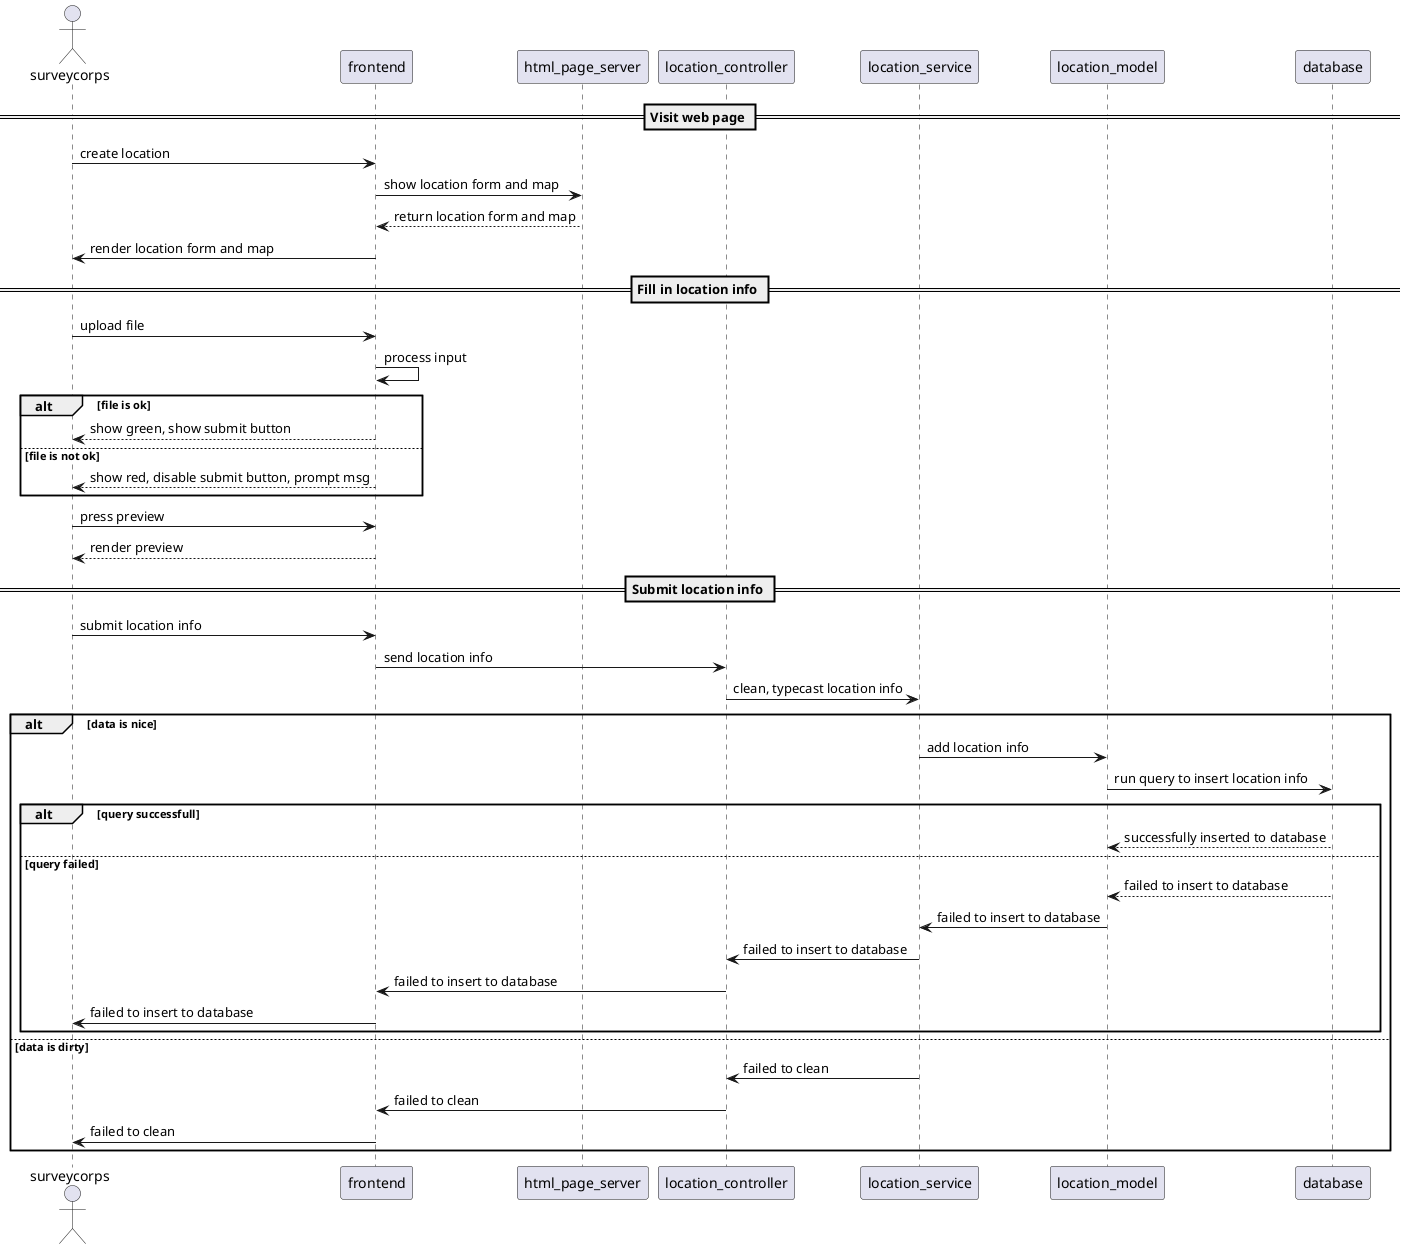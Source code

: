 @startuml Adding locations (upload)
actor surveycorps

== Visit web page ==
surveycorps -> frontend : create location
frontend -> html_page_server : show location form and map
frontend <-- html_page_server : return location form and map
surveycorps <- frontend : render location form and map

== Fill in location info ==
surveycorps -> frontend : upload file
frontend -> frontend : process input
alt file is ok
    surveycorps <-- frontend : show green, show submit button
else file is not ok
    surveycorps <-- frontend : show red, disable submit button, prompt msg
end
surveycorps -> frontend : press preview
surveycorps <-- frontend : render preview
== Submit location info ==
surveycorps -> frontend : submit location info
frontend -> location_controller : send location info
location_controller -> location_service : clean, typecast location info
alt data is nice 
    location_service -> location_model : add location info
    location_model -> database : run query to insert location info
    alt query successfull 
        location_model <-- database : successfully inserted to database
    else query failed 
        location_model <-- database : failed to insert to database
        location_service <- location_model : failed to insert to database
        location_controller <- location_service : failed to insert to database
        frontend <- location_controller : failed to insert to database
        surveycorps <- frontend : failed to insert to database
    end
else data is dirty 
    location_controller <- location_service : failed to clean
    frontend <- location_controller : failed to clean
    surveycorps <- frontend : failed to clean
end
@enduml